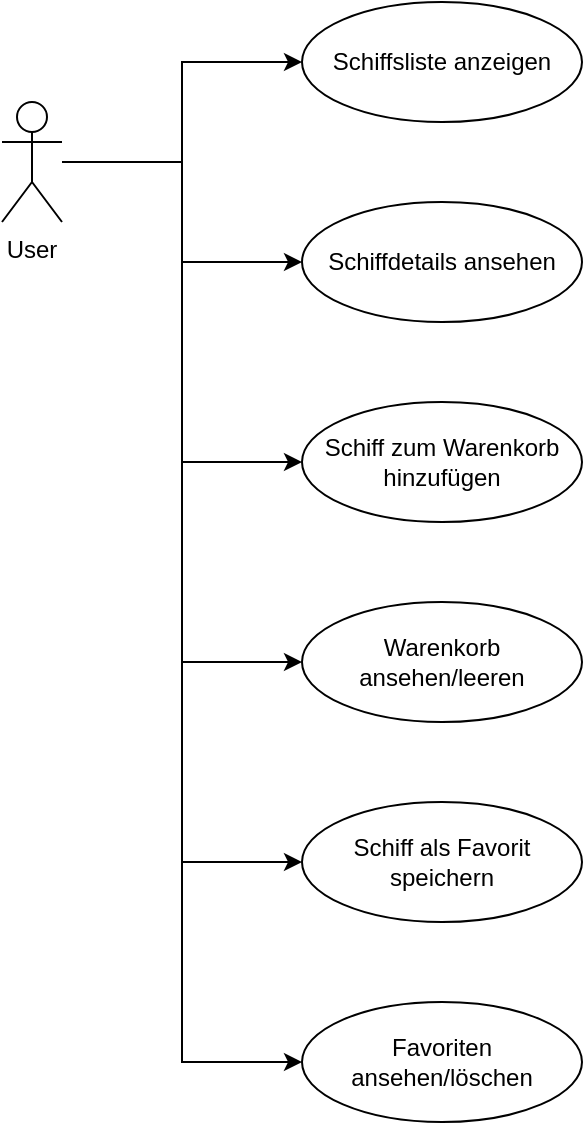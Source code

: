 <?xml version="1.0" encoding="UTF-8"?>
<mxfile>
  <diagram id="UseCaseDiagram" name="Page-1">
    <mxGraphModel dx="1191" dy="861" grid="1" gridSize="10" guides="1" tooltips="1" connect="1" arrows="1" fold="1" page="1" pageScale="1" pageWidth="827" pageHeight="1169" math="0" shadow="0">
      <root>
        <mxCell id="0" />
        <mxCell id="1" parent="0" />

        <!-- User-Akteur -->
        <mxCell id="userActor" value="User" style="shape=umlActor;verticalLabelPosition=bottom;verticalAlign=top;" vertex="1" parent="1">
          <mxGeometry x="50" y="150" width="30" height="60" as="geometry" />
        </mxCell>

        <!-- Use Cases -->
        <mxCell id="uc1" value="Schiffsliste anzeigen" style="ellipse;whiteSpace=wrap;html=1;" vertex="1" parent="1">
          <mxGeometry x="200" y="100" width="140" height="60" as="geometry" />
        </mxCell>
        
        <mxCell id="uc2" value="Schiffdetails ansehen" style="ellipse;whiteSpace=wrap;html=1;" vertex="1" parent="1">
          <mxGeometry x="200" y="200" width="140" height="60" as="geometry" />
        </mxCell>

        <mxCell id="uc3" value="Schiff zum Warenkorb hinzufügen" style="ellipse;whiteSpace=wrap;html=1;" vertex="1" parent="1">
          <mxGeometry x="200" y="300" width="140" height="60" as="geometry" />
        </mxCell>

        <mxCell id="uc4" value="Warenkorb ansehen/leeren" style="ellipse;whiteSpace=wrap;html=1;" vertex="1" parent="1">
          <mxGeometry x="200" y="400" width="140" height="60" as="geometry" />
        </mxCell>

        <mxCell id="uc5" value="Schiff als Favorit speichern" style="ellipse;whiteSpace=wrap;html=1;" vertex="1" parent="1">
          <mxGeometry x="200" y="500" width="140" height="60" as="geometry" />
        </mxCell>

        <mxCell id="uc6" value="Favoriten ansehen/löschen" style="ellipse;whiteSpace=wrap;html=1;" vertex="1" parent="1">
          <mxGeometry x="200" y="600" width="140" height="60" as="geometry" />
        </mxCell>

        <!-- Verbindungen zwischen User und Use Cases -->
        <mxCell id="edge1" style="edgeStyle=elbowEdgeStyle;rounded=0;orthogonal=1;jettySize=auto;html=1;" edge="1" parent="1" source="userActor" target="uc1">
          <mxGeometry relative="1" as="geometry" />
        </mxCell>
        
        <mxCell id="edge2" style="edgeStyle=elbowEdgeStyle;rounded=0;orthogonal=1;jettySize=auto;html=1;" edge="1" parent="1" source="userActor" target="uc2">
          <mxGeometry relative="1" as="geometry" />
        </mxCell>

        <mxCell id="edge3" style="edgeStyle=elbowEdgeStyle;rounded=0;orthogonal=1;jettySize=auto;html=1;" edge="1" parent="1" source="userActor" target="uc3">
          <mxGeometry relative="1" as="geometry" />
        </mxCell>

        <mxCell id="edge4" style="edgeStyle=elbowEdgeStyle;rounded=0;orthogonal=1;jettySize=auto;html=1;" edge="1" parent="1" source="userActor" target="uc4">
          <mxGeometry relative="1" as="geometry" />
        </mxCell>

        <mxCell id="edge5" style="edgeStyle=elbowEdgeStyle;rounded=0;orthogonal=1;jettySize=auto;html=1;" edge="1" parent="1" source="userActor" target="uc5">
          <mxGeometry relative="1" as="geometry" />
        </mxCell>

        <mxCell id="edge6" style="edgeStyle=elbowEdgeStyle;rounded=0;orthogonal=1;jettySize=auto;html=1;" edge="1" parent="1" source="userActor" target="uc6">
          <mxGeometry relative="1" as="geometry" />
        </mxCell>

      </root>
    </mxGraphModel>
  </diagram>
</mxfile>
